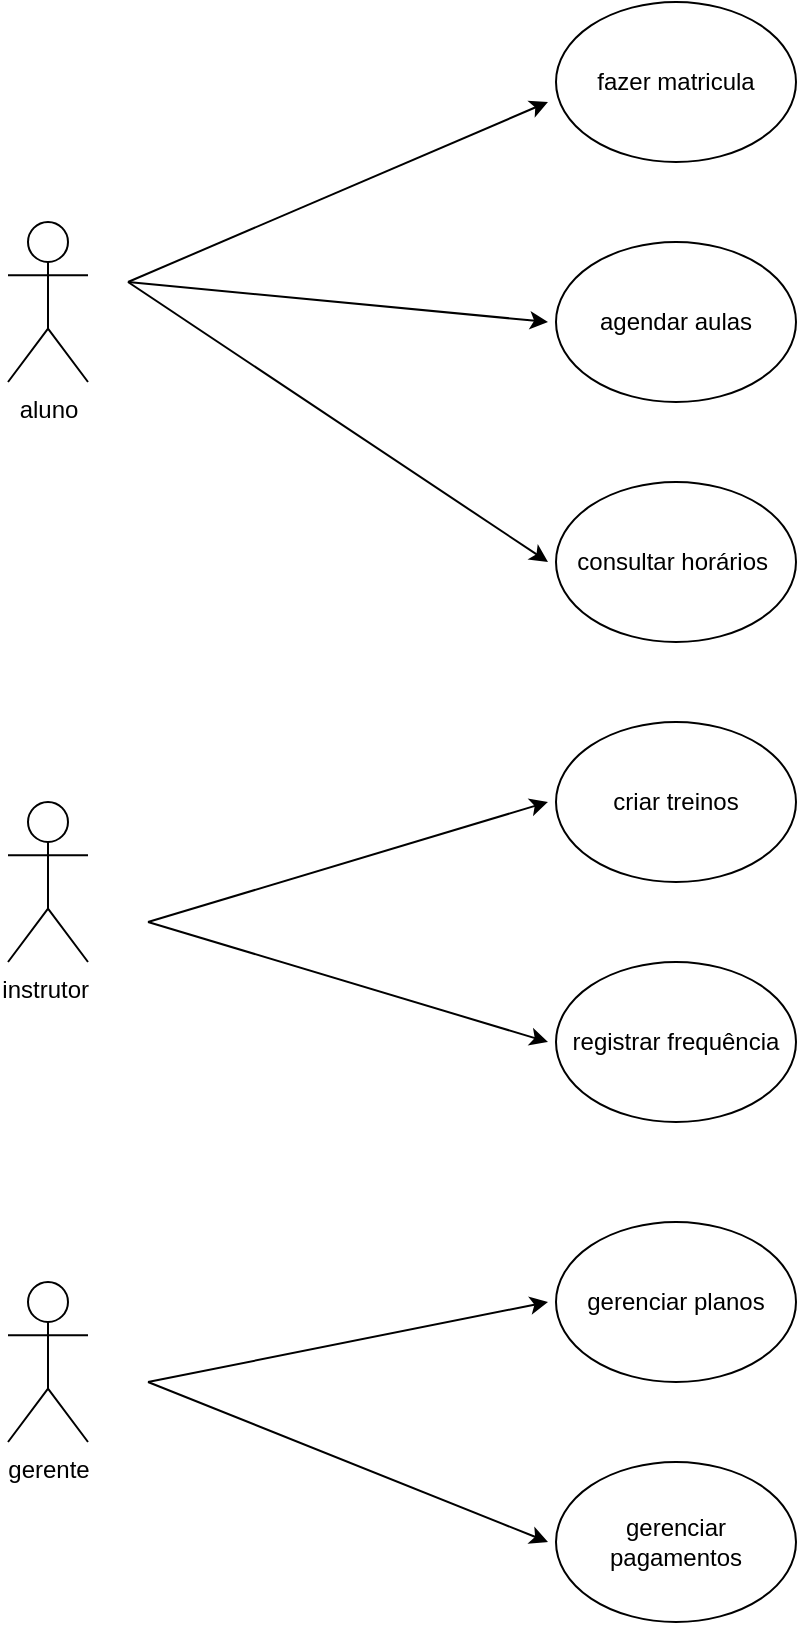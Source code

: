 <mxfile version="26.2.3" pages="8">
  <diagram name="Página-1" id="3N2ERcsMMszyJihR6PZG">
    <mxGraphModel dx="1428" dy="777" grid="1" gridSize="10" guides="1" tooltips="1" connect="1" arrows="1" fold="1" page="1" pageScale="1" pageWidth="827" pageHeight="1169" math="0" shadow="0">
      <root>
        <mxCell id="0" />
        <mxCell id="1" parent="0" />
        <mxCell id="by4ZHITVkVTr4Jbf1l98-1" value="aluno" style="shape=umlActor;verticalLabelPosition=bottom;verticalAlign=top;html=1;outlineConnect=0;" vertex="1" parent="1">
          <mxGeometry x="80" y="150" width="40" height="80" as="geometry" />
        </mxCell>
        <mxCell id="by4ZHITVkVTr4Jbf1l98-2" value="&lt;font style=&quot;vertical-align: inherit;&quot;&gt;&lt;font style=&quot;vertical-align: inherit;&quot;&gt;&amp;nbsp;fazer matricula&amp;nbsp;&lt;/font&gt;&lt;/font&gt;" style="ellipse;whiteSpace=wrap;html=1;" vertex="1" parent="1">
          <mxGeometry x="354" y="40" width="120" height="80" as="geometry" />
        </mxCell>
        <mxCell id="by4ZHITVkVTr4Jbf1l98-3" value="&lt;font style=&quot;vertical-align: inherit;&quot;&gt;&lt;font style=&quot;vertical-align: inherit;&quot;&gt;&lt;font style=&quot;vertical-align: inherit;&quot;&gt;&lt;font style=&quot;vertical-align: inherit;&quot;&gt;agendar aulas&lt;/font&gt;&lt;/font&gt;&lt;/font&gt;&lt;/font&gt;" style="ellipse;whiteSpace=wrap;html=1;" vertex="1" parent="1">
          <mxGeometry x="354" y="160" width="120" height="80" as="geometry" />
        </mxCell>
        <mxCell id="by4ZHITVkVTr4Jbf1l98-4" value="consultar horários&amp;nbsp;" style="ellipse;whiteSpace=wrap;html=1;" vertex="1" parent="1">
          <mxGeometry x="354" y="280" width="120" height="80" as="geometry" />
        </mxCell>
        <mxCell id="by4ZHITVkVTr4Jbf1l98-5" value="criar treinos" style="ellipse;whiteSpace=wrap;html=1;" vertex="1" parent="1">
          <mxGeometry x="354" y="400" width="120" height="80" as="geometry" />
        </mxCell>
        <mxCell id="by4ZHITVkVTr4Jbf1l98-6" value="instrutor&amp;nbsp;" style="shape=umlActor;verticalLabelPosition=bottom;verticalAlign=top;html=1;outlineConnect=0;" vertex="1" parent="1">
          <mxGeometry x="80" y="440" width="40" height="80" as="geometry" />
        </mxCell>
        <mxCell id="by4ZHITVkVTr4Jbf1l98-7" value="" style="endArrow=classic;html=1;rounded=0;" edge="1" parent="1">
          <mxGeometry width="50" height="50" relative="1" as="geometry">
            <mxPoint x="140" y="180" as="sourcePoint" />
            <mxPoint x="350" y="90" as="targetPoint" />
          </mxGeometry>
        </mxCell>
        <mxCell id="by4ZHITVkVTr4Jbf1l98-9" value="" style="endArrow=classic;html=1;rounded=0;" edge="1" parent="1">
          <mxGeometry width="50" height="50" relative="1" as="geometry">
            <mxPoint x="140" y="180" as="sourcePoint" />
            <mxPoint x="350" y="200" as="targetPoint" />
          </mxGeometry>
        </mxCell>
        <mxCell id="by4ZHITVkVTr4Jbf1l98-10" value="" style="endArrow=classic;html=1;rounded=0;" edge="1" parent="1">
          <mxGeometry width="50" height="50" relative="1" as="geometry">
            <mxPoint x="140" y="180" as="sourcePoint" />
            <mxPoint x="350" y="320" as="targetPoint" />
          </mxGeometry>
        </mxCell>
        <mxCell id="by4ZHITVkVTr4Jbf1l98-11" value="" style="endArrow=classic;html=1;rounded=0;" edge="1" parent="1">
          <mxGeometry width="50" height="50" relative="1" as="geometry">
            <mxPoint x="140" y="180" as="sourcePoint" />
            <mxPoint x="140" y="180" as="targetPoint" />
          </mxGeometry>
        </mxCell>
        <mxCell id="by4ZHITVkVTr4Jbf1l98-12" value="registrar frequência" style="ellipse;whiteSpace=wrap;html=1;" vertex="1" parent="1">
          <mxGeometry x="354" y="520" width="120" height="80" as="geometry" />
        </mxCell>
        <mxCell id="by4ZHITVkVTr4Jbf1l98-13" value="gerenciar planos" style="ellipse;whiteSpace=wrap;html=1;" vertex="1" parent="1">
          <mxGeometry x="354" y="650" width="120" height="80" as="geometry" />
        </mxCell>
        <mxCell id="by4ZHITVkVTr4Jbf1l98-14" value="" style="endArrow=classic;html=1;rounded=0;" edge="1" parent="1">
          <mxGeometry width="50" height="50" relative="1" as="geometry">
            <mxPoint x="150" y="500" as="sourcePoint" />
            <mxPoint x="350" y="440" as="targetPoint" />
          </mxGeometry>
        </mxCell>
        <mxCell id="by4ZHITVkVTr4Jbf1l98-15" value="" style="endArrow=classic;html=1;rounded=0;" edge="1" parent="1">
          <mxGeometry width="50" height="50" relative="1" as="geometry">
            <mxPoint x="150" y="500" as="sourcePoint" />
            <mxPoint x="350" y="560" as="targetPoint" />
          </mxGeometry>
        </mxCell>
        <mxCell id="by4ZHITVkVTr4Jbf1l98-16" value="gerente" style="shape=umlActor;verticalLabelPosition=bottom;verticalAlign=top;html=1;outlineConnect=0;" vertex="1" parent="1">
          <mxGeometry x="80" y="680" width="40" height="80" as="geometry" />
        </mxCell>
        <mxCell id="by4ZHITVkVTr4Jbf1l98-17" value="gerenciar pagamentos" style="ellipse;whiteSpace=wrap;html=1;" vertex="1" parent="1">
          <mxGeometry x="354" y="770" width="120" height="80" as="geometry" />
        </mxCell>
        <mxCell id="by4ZHITVkVTr4Jbf1l98-18" value="" style="endArrow=classic;html=1;rounded=0;" edge="1" parent="1">
          <mxGeometry width="50" height="50" relative="1" as="geometry">
            <mxPoint x="150" y="730" as="sourcePoint" />
            <mxPoint x="350" y="690" as="targetPoint" />
          </mxGeometry>
        </mxCell>
        <mxCell id="by4ZHITVkVTr4Jbf1l98-19" value="" style="endArrow=classic;html=1;rounded=0;" edge="1" parent="1">
          <mxGeometry width="50" height="50" relative="1" as="geometry">
            <mxPoint x="150" y="730" as="sourcePoint" />
            <mxPoint x="350" y="810" as="targetPoint" />
          </mxGeometry>
        </mxCell>
      </root>
    </mxGraphModel>
  </diagram>
  <diagram id="ZcJjkf0FX2C4byOQt4P8" name="Página-2">
    <mxGraphModel dx="2197" dy="1248" grid="1" gridSize="10" guides="1" tooltips="1" connect="1" arrows="1" fold="1" page="1" pageScale="1" pageWidth="827" pageHeight="1169" math="0" shadow="0">
      <root>
        <mxCell id="0" />
        <mxCell id="1" parent="0" />
        <mxCell id="ynYZpSLdnMqddrD8KBpd-1" value="aluno" style="swimlane;fontStyle=0;childLayout=stackLayout;horizontal=1;startSize=30;horizontalStack=0;resizeParent=1;resizeParentMax=0;resizeLast=0;collapsible=1;marginBottom=0;whiteSpace=wrap;html=1;" vertex="1" parent="1">
          <mxGeometry x="30" y="80" width="140" height="90" as="geometry" />
        </mxCell>
        <mxCell id="ynYZpSLdnMqddrD8KBpd-2" value="matricula" style="text;strokeColor=none;fillColor=none;align=left;verticalAlign=middle;spacingLeft=4;spacingRight=4;overflow=hidden;points=[[0,0.5],[1,0.5]];portConstraint=eastwest;rotatable=0;whiteSpace=wrap;html=1;" vertex="1" parent="ynYZpSLdnMqddrD8KBpd-1">
          <mxGeometry y="30" width="140" height="30" as="geometry" />
        </mxCell>
        <mxCell id="ynYZpSLdnMqddrD8KBpd-3" value="nome" style="text;strokeColor=none;fillColor=none;align=left;verticalAlign=middle;spacingLeft=4;spacingRight=4;overflow=hidden;points=[[0,0.5],[1,0.5]];portConstraint=eastwest;rotatable=0;whiteSpace=wrap;html=1;" vertex="1" parent="ynYZpSLdnMqddrD8KBpd-1">
          <mxGeometry y="60" width="140" height="30" as="geometry" />
        </mxCell>
        <mxCell id="ynYZpSLdnMqddrD8KBpd-5" value="treino" style="swimlane;fontStyle=0;childLayout=stackLayout;horizontal=1;startSize=30;horizontalStack=0;resizeParent=1;resizeParentMax=0;resizeLast=0;collapsible=1;marginBottom=0;whiteSpace=wrap;html=1;" vertex="1" parent="1">
          <mxGeometry x="510" y="70" width="140" height="90" as="geometry" />
        </mxCell>
        <mxCell id="ynYZpSLdnMqddrD8KBpd-6" value="id" style="text;strokeColor=none;fillColor=none;align=left;verticalAlign=middle;spacingLeft=4;spacingRight=4;overflow=hidden;points=[[0,0.5],[1,0.5]];portConstraint=eastwest;rotatable=0;whiteSpace=wrap;html=1;" vertex="1" parent="ynYZpSLdnMqddrD8KBpd-5">
          <mxGeometry y="30" width="140" height="30" as="geometry" />
        </mxCell>
        <mxCell id="ynYZpSLdnMqddrD8KBpd-7" value="tipo" style="text;strokeColor=none;fillColor=none;align=left;verticalAlign=middle;spacingLeft=4;spacingRight=4;overflow=hidden;points=[[0,0.5],[1,0.5]];portConstraint=eastwest;rotatable=0;whiteSpace=wrap;html=1;" vertex="1" parent="ynYZpSLdnMqddrD8KBpd-5">
          <mxGeometry y="60" width="140" height="30" as="geometry" />
        </mxCell>
        <mxCell id="ynYZpSLdnMqddrD8KBpd-9" value="matrícula&amp;nbsp;" style="swimlane;fontStyle=0;childLayout=stackLayout;horizontal=1;startSize=30;horizontalStack=0;resizeParent=1;resizeParentMax=0;resizeLast=0;collapsible=1;marginBottom=0;whiteSpace=wrap;html=1;" vertex="1" parent="1">
          <mxGeometry x="270" y="70" width="140" height="90" as="geometry" />
        </mxCell>
        <mxCell id="ynYZpSLdnMqddrD8KBpd-10" value="datalnício" style="text;strokeColor=none;fillColor=none;align=left;verticalAlign=middle;spacingLeft=4;spacingRight=4;overflow=hidden;points=[[0,0.5],[1,0.5]];portConstraint=eastwest;rotatable=0;whiteSpace=wrap;html=1;" vertex="1" parent="ynYZpSLdnMqddrD8KBpd-9">
          <mxGeometry y="30" width="140" height="30" as="geometry" />
        </mxCell>
        <mxCell id="ynYZpSLdnMqddrD8KBpd-11" value="plano" style="text;strokeColor=none;fillColor=none;align=left;verticalAlign=middle;spacingLeft=4;spacingRight=4;overflow=hidden;points=[[0,0.5],[1,0.5]];portConstraint=eastwest;rotatable=0;whiteSpace=wrap;html=1;" vertex="1" parent="ynYZpSLdnMqddrD8KBpd-9">
          <mxGeometry y="60" width="140" height="30" as="geometry" />
        </mxCell>
        <mxCell id="ynYZpSLdnMqddrD8KBpd-13" value="" style="endArrow=classic;html=1;rounded=0;exitX=1;exitY=0.3;exitDx=0;exitDy=0;exitPerimeter=0;" edge="1" parent="1" source="ynYZpSLdnMqddrD8KBpd-2">
          <mxGeometry width="50" height="50" relative="1" as="geometry">
            <mxPoint x="180" y="120" as="sourcePoint" />
            <mxPoint x="260" y="120" as="targetPoint" />
          </mxGeometry>
        </mxCell>
        <mxCell id="ynYZpSLdnMqddrD8KBpd-14" value="" style="endArrow=classic;html=1;rounded=0;" edge="1" parent="1">
          <mxGeometry width="50" height="50" relative="1" as="geometry">
            <mxPoint x="410" y="120" as="sourcePoint" />
            <mxPoint x="500" y="120" as="targetPoint" />
          </mxGeometry>
        </mxCell>
      </root>
    </mxGraphModel>
  </diagram>
  <diagram id="RoXAp1PZTJI1NT1IMOaH" name="Página-3">
    <mxGraphModel dx="1428" dy="811" grid="1" gridSize="10" guides="1" tooltips="1" connect="1" arrows="1" fold="1" page="1" pageScale="1" pageWidth="827" pageHeight="1169" math="0" shadow="0">
      <root>
        <mxCell id="0" />
        <mxCell id="1" parent="0" />
        <mxCell id="rNF_uIbqARPYWNtvYmpA-1" value="abrir chamados" style="ellipse;whiteSpace=wrap;html=1;" vertex="1" parent="1">
          <mxGeometry x="340" y="40" width="120" height="80" as="geometry" />
        </mxCell>
        <mxCell id="rNF_uIbqARPYWNtvYmpA-2" value="acompanhar chamados" style="ellipse;whiteSpace=wrap;html=1;" vertex="1" parent="1">
          <mxGeometry x="340" y="160" width="120" height="80" as="geometry" />
        </mxCell>
        <mxCell id="rNF_uIbqARPYWNtvYmpA-3" value="resolver chamadas" style="ellipse;whiteSpace=wrap;html=1;" vertex="1" parent="1">
          <mxGeometry x="340" y="290" width="120" height="80" as="geometry" />
        </mxCell>
        <mxCell id="rNF_uIbqARPYWNtvYmpA-4" value="atualizar chamadas&amp;nbsp;" style="ellipse;whiteSpace=wrap;html=1;" vertex="1" parent="1">
          <mxGeometry x="340" y="400" width="120" height="80" as="geometry" />
        </mxCell>
        <mxCell id="rNF_uIbqARPYWNtvYmpA-5" value="atribuir tarefas" style="ellipse;whiteSpace=wrap;html=1;" vertex="1" parent="1">
          <mxGeometry x="340" y="530" width="120" height="80" as="geometry" />
        </mxCell>
        <mxCell id="rNF_uIbqARPYWNtvYmpA-6" value="gerar relatórios" style="ellipse;whiteSpace=wrap;html=1;" vertex="1" parent="1">
          <mxGeometry x="340" y="640" width="120" height="80" as="geometry" />
        </mxCell>
        <mxCell id="rNF_uIbqARPYWNtvYmpA-8" value="cliente" style="shape=umlActor;verticalLabelPosition=bottom;verticalAlign=top;html=1;outlineConnect=0;" vertex="1" parent="1">
          <mxGeometry x="80" y="120" width="40" height="80" as="geometry" />
        </mxCell>
        <mxCell id="rNF_uIbqARPYWNtvYmpA-10" value="técnico&amp;nbsp;" style="shape=umlActor;verticalLabelPosition=bottom;verticalAlign=top;html=1;outlineConnect=0;" vertex="1" parent="1">
          <mxGeometry x="80" y="320" width="40" height="80" as="geometry" />
        </mxCell>
        <mxCell id="rNF_uIbqARPYWNtvYmpA-12" value="gestor" style="shape=umlActor;verticalLabelPosition=bottom;verticalAlign=top;html=1;outlineConnect=0;" vertex="1" parent="1">
          <mxGeometry x="80" y="560" width="40" height="80" as="geometry" />
        </mxCell>
        <mxCell id="rNF_uIbqARPYWNtvYmpA-13" value="" style="endArrow=classic;html=1;rounded=0;" edge="1" parent="1">
          <mxGeometry width="50" height="50" relative="1" as="geometry">
            <mxPoint x="130" y="160" as="sourcePoint" />
            <mxPoint x="340" y="90" as="targetPoint" />
          </mxGeometry>
        </mxCell>
        <mxCell id="rNF_uIbqARPYWNtvYmpA-14" value="" style="endArrow=classic;html=1;rounded=0;" edge="1" parent="1">
          <mxGeometry width="50" height="50" relative="1" as="geometry">
            <mxPoint x="130" y="160" as="sourcePoint" />
            <mxPoint x="340" y="200" as="targetPoint" />
          </mxGeometry>
        </mxCell>
        <mxCell id="rNF_uIbqARPYWNtvYmpA-19" value="" style="endArrow=classic;html=1;rounded=0;" edge="1" parent="1">
          <mxGeometry width="50" height="50" relative="1" as="geometry">
            <mxPoint x="130" y="360" as="sourcePoint" />
            <mxPoint x="340" y="330" as="targetPoint" />
          </mxGeometry>
        </mxCell>
        <mxCell id="rNF_uIbqARPYWNtvYmpA-20" value="" style="endArrow=classic;html=1;rounded=0;" edge="1" parent="1">
          <mxGeometry width="50" height="50" relative="1" as="geometry">
            <mxPoint x="130" y="360" as="sourcePoint" />
            <mxPoint x="340" y="440" as="targetPoint" />
          </mxGeometry>
        </mxCell>
        <mxCell id="rNF_uIbqARPYWNtvYmpA-21" value="" style="endArrow=classic;html=1;rounded=0;entryX=0;entryY=0.5;entryDx=0;entryDy=0;" edge="1" parent="1" target="rNF_uIbqARPYWNtvYmpA-5">
          <mxGeometry width="50" height="50" relative="1" as="geometry">
            <mxPoint x="130" y="600" as="sourcePoint" />
            <mxPoint x="330" y="570" as="targetPoint" />
          </mxGeometry>
        </mxCell>
        <mxCell id="rNF_uIbqARPYWNtvYmpA-22" value="" style="endArrow=classic;html=1;rounded=0;" edge="1" parent="1">
          <mxGeometry width="50" height="50" relative="1" as="geometry">
            <mxPoint x="130" y="600" as="sourcePoint" />
            <mxPoint x="340" y="674" as="targetPoint" />
          </mxGeometry>
        </mxCell>
      </root>
    </mxGraphModel>
  </diagram>
  <diagram id="vopoawG9t_dRbDCOpd2h" name="Página-4">
    <mxGraphModel dx="1190" dy="676" grid="1" gridSize="10" guides="1" tooltips="1" connect="1" arrows="1" fold="1" page="1" pageScale="1" pageWidth="827" pageHeight="1169" math="0" shadow="0">
      <root>
        <mxCell id="0" />
        <mxCell id="1" parent="0" />
        <mxCell id="cflkNdUwFZPjE464WUwN-1" value="chamado" style="swimlane;fontStyle=0;childLayout=stackLayout;horizontal=1;startSize=30;horizontalStack=0;resizeParent=1;resizeParentMax=0;resizeLast=0;collapsible=1;marginBottom=0;whiteSpace=wrap;html=1;" vertex="1" parent="1">
          <mxGeometry x="100" y="80" width="140" height="120" as="geometry" />
        </mxCell>
        <mxCell id="cflkNdUwFZPjE464WUwN-2" value="id" style="text;strokeColor=none;fillColor=none;align=left;verticalAlign=middle;spacingLeft=4;spacingRight=4;overflow=hidden;points=[[0,0.5],[1,0.5]];portConstraint=eastwest;rotatable=0;whiteSpace=wrap;html=1;" vertex="1" parent="cflkNdUwFZPjE464WUwN-1">
          <mxGeometry y="30" width="140" height="30" as="geometry" />
        </mxCell>
        <mxCell id="cflkNdUwFZPjE464WUwN-3" value="descrição&amp;nbsp;" style="text;strokeColor=none;fillColor=none;align=left;verticalAlign=middle;spacingLeft=4;spacingRight=4;overflow=hidden;points=[[0,0.5],[1,0.5]];portConstraint=eastwest;rotatable=0;whiteSpace=wrap;html=1;" vertex="1" parent="cflkNdUwFZPjE464WUwN-1">
          <mxGeometry y="60" width="140" height="30" as="geometry" />
        </mxCell>
        <mxCell id="cflkNdUwFZPjE464WUwN-4" value="status&amp;nbsp;" style="text;strokeColor=none;fillColor=none;align=left;verticalAlign=middle;spacingLeft=4;spacingRight=4;overflow=hidden;points=[[0,0.5],[1,0.5]];portConstraint=eastwest;rotatable=0;whiteSpace=wrap;html=1;" vertex="1" parent="cflkNdUwFZPjE464WUwN-1">
          <mxGeometry y="90" width="140" height="30" as="geometry" />
        </mxCell>
        <mxCell id="cflkNdUwFZPjE464WUwN-5" value="cliente" style="swimlane;fontStyle=0;childLayout=stackLayout;horizontal=1;startSize=30;horizontalStack=0;resizeParent=1;resizeParentMax=0;resizeLast=0;collapsible=1;marginBottom=0;whiteSpace=wrap;html=1;" vertex="1" parent="1">
          <mxGeometry x="343.5" y="90" width="140" height="90" as="geometry" />
        </mxCell>
        <mxCell id="cflkNdUwFZPjE464WUwN-6" value="id" style="text;strokeColor=none;fillColor=none;align=left;verticalAlign=middle;spacingLeft=4;spacingRight=4;overflow=hidden;points=[[0,0.5],[1,0.5]];portConstraint=eastwest;rotatable=0;whiteSpace=wrap;html=1;" vertex="1" parent="cflkNdUwFZPjE464WUwN-5">
          <mxGeometry y="30" width="140" height="30" as="geometry" />
        </mxCell>
        <mxCell id="cflkNdUwFZPjE464WUwN-7" value="nome" style="text;strokeColor=none;fillColor=none;align=left;verticalAlign=middle;spacingLeft=4;spacingRight=4;overflow=hidden;points=[[0,0.5],[1,0.5]];portConstraint=eastwest;rotatable=0;whiteSpace=wrap;html=1;" vertex="1" parent="cflkNdUwFZPjE464WUwN-5">
          <mxGeometry y="60" width="140" height="30" as="geometry" />
        </mxCell>
        <mxCell id="cflkNdUwFZPjE464WUwN-9" value="técnico" style="swimlane;fontStyle=0;childLayout=stackLayout;horizontal=1;startSize=30;horizontalStack=0;resizeParent=1;resizeParentMax=0;resizeLast=0;collapsible=1;marginBottom=0;whiteSpace=wrap;html=1;" vertex="1" parent="1">
          <mxGeometry x="580" y="90" width="140" height="90" as="geometry" />
        </mxCell>
        <mxCell id="cflkNdUwFZPjE464WUwN-10" value="id" style="text;strokeColor=none;fillColor=none;align=left;verticalAlign=middle;spacingLeft=4;spacingRight=4;overflow=hidden;points=[[0,0.5],[1,0.5]];portConstraint=eastwest;rotatable=0;whiteSpace=wrap;html=1;" vertex="1" parent="cflkNdUwFZPjE464WUwN-9">
          <mxGeometry y="30" width="140" height="30" as="geometry" />
        </mxCell>
        <mxCell id="cflkNdUwFZPjE464WUwN-11" value="especialidade&amp;nbsp;" style="text;strokeColor=none;fillColor=none;align=left;verticalAlign=middle;spacingLeft=4;spacingRight=4;overflow=hidden;points=[[0,0.5],[1,0.5]];portConstraint=eastwest;rotatable=0;whiteSpace=wrap;html=1;" vertex="1" parent="cflkNdUwFZPjE464WUwN-9">
          <mxGeometry y="60" width="140" height="30" as="geometry" />
        </mxCell>
        <mxCell id="cflkNdUwFZPjE464WUwN-13" value="" style="endArrow=classic;html=1;rounded=0;" edge="1" parent="1">
          <mxGeometry width="50" height="50" relative="1" as="geometry">
            <mxPoint x="240" y="140" as="sourcePoint" />
            <mxPoint x="330" y="140" as="targetPoint" />
          </mxGeometry>
        </mxCell>
        <mxCell id="cflkNdUwFZPjE464WUwN-14" value="" style="endArrow=classic;html=1;rounded=0;" edge="1" parent="1">
          <mxGeometry width="50" height="50" relative="1" as="geometry">
            <mxPoint x="483.5" y="139.5" as="sourcePoint" />
            <mxPoint x="563.5" y="139.5" as="targetPoint" />
          </mxGeometry>
        </mxCell>
      </root>
    </mxGraphModel>
  </diagram>
  <diagram id="81_v6LcRjeO5CwaeoJva" name="Página-5">
    <mxGraphModel dx="1428" dy="811" grid="1" gridSize="10" guides="1" tooltips="1" connect="1" arrows="1" fold="1" page="1" pageScale="1" pageWidth="827" pageHeight="1169" math="0" shadow="0">
      <root>
        <mxCell id="0" />
        <mxCell id="1" parent="0" />
        <mxCell id="ampGoAllyLGXelAtbiWy-1" value="buscar produtos" style="ellipse;whiteSpace=wrap;html=1;" vertex="1" parent="1">
          <mxGeometry x="354" y="40" width="120" height="80" as="geometry" />
        </mxCell>
        <mxCell id="ampGoAllyLGXelAtbiWy-2" value="adicionar itens ao carrinho&amp;nbsp;" style="ellipse;whiteSpace=wrap;html=1;" vertex="1" parent="1">
          <mxGeometry x="354" y="160" width="120" height="80" as="geometry" />
        </mxCell>
        <mxCell id="ampGoAllyLGXelAtbiWy-3" value="finalizar compras&amp;nbsp;" style="ellipse;whiteSpace=wrap;html=1;" vertex="1" parent="1">
          <mxGeometry x="354" y="280" width="120" height="80" as="geometry" />
        </mxCell>
        <mxCell id="ampGoAllyLGXelAtbiWy-4" value="cadastrar produtos&amp;nbsp;" style="ellipse;whiteSpace=wrap;html=1;" vertex="1" parent="1">
          <mxGeometry x="354" y="400" width="120" height="80" as="geometry" />
        </mxCell>
        <mxCell id="ampGoAllyLGXelAtbiWy-5" value="atualizar o estoque" style="ellipse;whiteSpace=wrap;html=1;" vertex="1" parent="1">
          <mxGeometry x="354" y="520" width="120" height="80" as="geometry" />
        </mxCell>
        <mxCell id="ampGoAllyLGXelAtbiWy-6" value="cliente" style="shape=umlActor;verticalLabelPosition=bottom;verticalAlign=top;html=1;outlineConnect=0;" vertex="1" parent="1">
          <mxGeometry x="80" y="150" width="40" height="80" as="geometry" />
        </mxCell>
        <mxCell id="ampGoAllyLGXelAtbiWy-7" value="" style="endArrow=classic;html=1;rounded=0;" edge="1" parent="1">
          <mxGeometry width="50" height="50" relative="1" as="geometry">
            <mxPoint x="130" y="190" as="sourcePoint" />
            <mxPoint x="350" y="90" as="targetPoint" />
          </mxGeometry>
        </mxCell>
        <mxCell id="ampGoAllyLGXelAtbiWy-8" value="" style="endArrow=classic;html=1;rounded=0;" edge="1" parent="1">
          <mxGeometry width="50" height="50" relative="1" as="geometry">
            <mxPoint x="130" y="190" as="sourcePoint" />
            <mxPoint x="350" y="190" as="targetPoint" />
          </mxGeometry>
        </mxCell>
        <mxCell id="ampGoAllyLGXelAtbiWy-9" value="" style="endArrow=classic;html=1;rounded=0;" edge="1" parent="1">
          <mxGeometry width="50" height="50" relative="1" as="geometry">
            <mxPoint x="130" y="190" as="sourcePoint" />
            <mxPoint x="350" y="320" as="targetPoint" />
          </mxGeometry>
        </mxCell>
        <mxCell id="ampGoAllyLGXelAtbiWy-10" value="gerir promoções&amp;nbsp;" style="ellipse;whiteSpace=wrap;html=1;" vertex="1" parent="1">
          <mxGeometry x="350" y="680" width="120" height="80" as="geometry" />
        </mxCell>
        <mxCell id="ampGoAllyLGXelAtbiWy-11" value="vendedor" style="shape=umlActor;verticalLabelPosition=bottom;verticalAlign=top;html=1;outlineConnect=0;" vertex="1" parent="1">
          <mxGeometry x="90" y="470" width="40" height="80" as="geometry" />
        </mxCell>
        <mxCell id="ampGoAllyLGXelAtbiWy-12" value="" style="endArrow=classic;html=1;rounded=0;" edge="1" parent="1">
          <mxGeometry width="50" height="50" relative="1" as="geometry">
            <mxPoint x="130" y="510" as="sourcePoint" />
            <mxPoint x="350" y="450" as="targetPoint" />
          </mxGeometry>
        </mxCell>
        <mxCell id="ampGoAllyLGXelAtbiWy-13" value="" style="endArrow=classic;html=1;rounded=0;" edge="1" parent="1">
          <mxGeometry width="50" height="50" relative="1" as="geometry">
            <mxPoint x="130" y="510" as="sourcePoint" />
            <mxPoint x="350" y="570" as="targetPoint" />
          </mxGeometry>
        </mxCell>
        <mxCell id="ampGoAllyLGXelAtbiWy-14" value="gerir relatórios de venda" style="ellipse;whiteSpace=wrap;html=1;" vertex="1" parent="1">
          <mxGeometry x="350" y="800" width="120" height="80" as="geometry" />
        </mxCell>
        <mxCell id="ampGoAllyLGXelAtbiWy-15" value="administrador&amp;nbsp;" style="shape=umlActor;verticalLabelPosition=bottom;verticalAlign=top;html=1;outlineConnect=0;" vertex="1" parent="1">
          <mxGeometry x="80" y="740" width="40" height="80" as="geometry" />
        </mxCell>
        <mxCell id="ampGoAllyLGXelAtbiWy-16" value="" style="endArrow=classic;html=1;rounded=0;" edge="1" parent="1">
          <mxGeometry width="50" height="50" relative="1" as="geometry">
            <mxPoint x="120" y="780" as="sourcePoint" />
            <mxPoint x="340" y="720" as="targetPoint" />
          </mxGeometry>
        </mxCell>
        <mxCell id="ampGoAllyLGXelAtbiWy-17" value="" style="endArrow=classic;html=1;rounded=0;" edge="1" parent="1">
          <mxGeometry width="50" height="50" relative="1" as="geometry">
            <mxPoint x="120" y="780" as="sourcePoint" />
            <mxPoint x="340" y="850" as="targetPoint" />
          </mxGeometry>
        </mxCell>
      </root>
    </mxGraphModel>
  </diagram>
  <diagram id="f9Q_89DVS5PS_cHbt2lm" name="Página-6">
    <mxGraphModel dx="1190" dy="676" grid="1" gridSize="10" guides="1" tooltips="1" connect="1" arrows="1" fold="1" page="1" pageScale="1" pageWidth="827" pageHeight="1169" math="0" shadow="0">
      <root>
        <mxCell id="0" />
        <mxCell id="1" parent="0" />
        <mxCell id="gS_bA6d6v7TQQ7_Di9Jf-1" value="produto" style="swimlane;fontStyle=0;childLayout=stackLayout;horizontal=1;startSize=30;horizontalStack=0;resizeParent=1;resizeParentMax=0;resizeLast=0;collapsible=1;marginBottom=0;whiteSpace=wrap;html=1;" vertex="1" parent="1">
          <mxGeometry x="100" y="80" width="140" height="120" as="geometry" />
        </mxCell>
        <mxCell id="gS_bA6d6v7TQQ7_Di9Jf-2" value="id" style="text;strokeColor=none;fillColor=none;align=left;verticalAlign=middle;spacingLeft=4;spacingRight=4;overflow=hidden;points=[[0,0.5],[1,0.5]];portConstraint=eastwest;rotatable=0;whiteSpace=wrap;html=1;" vertex="1" parent="gS_bA6d6v7TQQ7_Di9Jf-1">
          <mxGeometry y="30" width="140" height="30" as="geometry" />
        </mxCell>
        <mxCell id="gS_bA6d6v7TQQ7_Di9Jf-3" value="nome" style="text;strokeColor=none;fillColor=none;align=left;verticalAlign=middle;spacingLeft=4;spacingRight=4;overflow=hidden;points=[[0,0.5],[1,0.5]];portConstraint=eastwest;rotatable=0;whiteSpace=wrap;html=1;" vertex="1" parent="gS_bA6d6v7TQQ7_Di9Jf-1">
          <mxGeometry y="60" width="140" height="30" as="geometry" />
        </mxCell>
        <mxCell id="gS_bA6d6v7TQQ7_Di9Jf-4" value="preço&amp;nbsp;" style="text;strokeColor=none;fillColor=none;align=left;verticalAlign=middle;spacingLeft=4;spacingRight=4;overflow=hidden;points=[[0,0.5],[1,0.5]];portConstraint=eastwest;rotatable=0;whiteSpace=wrap;html=1;" vertex="1" parent="gS_bA6d6v7TQQ7_Di9Jf-1">
          <mxGeometry y="90" width="140" height="30" as="geometry" />
        </mxCell>
        <mxCell id="gS_bA6d6v7TQQ7_Di9Jf-5" value="cliente" style="swimlane;fontStyle=0;childLayout=stackLayout;horizontal=1;startSize=30;horizontalStack=0;resizeParent=1;resizeParentMax=0;resizeLast=0;collapsible=1;marginBottom=0;whiteSpace=wrap;html=1;" vertex="1" parent="1">
          <mxGeometry x="340" y="95" width="140" height="90" as="geometry" />
        </mxCell>
        <mxCell id="gS_bA6d6v7TQQ7_Di9Jf-6" value="cpf" style="text;strokeColor=none;fillColor=none;align=left;verticalAlign=middle;spacingLeft=4;spacingRight=4;overflow=hidden;points=[[0,0.5],[1,0.5]];portConstraint=eastwest;rotatable=0;whiteSpace=wrap;html=1;" vertex="1" parent="gS_bA6d6v7TQQ7_Di9Jf-5">
          <mxGeometry y="30" width="140" height="30" as="geometry" />
        </mxCell>
        <mxCell id="gS_bA6d6v7TQQ7_Di9Jf-7" value="endereço&amp;nbsp;" style="text;strokeColor=none;fillColor=none;align=left;verticalAlign=middle;spacingLeft=4;spacingRight=4;overflow=hidden;points=[[0,0.5],[1,0.5]];portConstraint=eastwest;rotatable=0;whiteSpace=wrap;html=1;" vertex="1" parent="gS_bA6d6v7TQQ7_Di9Jf-5">
          <mxGeometry y="60" width="140" height="30" as="geometry" />
        </mxCell>
        <mxCell id="gS_bA6d6v7TQQ7_Di9Jf-9" value="pedido" style="swimlane;fontStyle=0;childLayout=stackLayout;horizontal=1;startSize=30;horizontalStack=0;resizeParent=1;resizeParentMax=0;resizeLast=0;collapsible=1;marginBottom=0;whiteSpace=wrap;html=1;" vertex="1" parent="1">
          <mxGeometry x="580" y="80" width="140" height="120" as="geometry" />
        </mxCell>
        <mxCell id="gS_bA6d6v7TQQ7_Di9Jf-10" value="id" style="text;strokeColor=none;fillColor=none;align=left;verticalAlign=middle;spacingLeft=4;spacingRight=4;overflow=hidden;points=[[0,0.5],[1,0.5]];portConstraint=eastwest;rotatable=0;whiteSpace=wrap;html=1;" vertex="1" parent="gS_bA6d6v7TQQ7_Di9Jf-9">
          <mxGeometry y="30" width="140" height="30" as="geometry" />
        </mxCell>
        <mxCell id="gS_bA6d6v7TQQ7_Di9Jf-11" value="data" style="text;strokeColor=none;fillColor=none;align=left;verticalAlign=middle;spacingLeft=4;spacingRight=4;overflow=hidden;points=[[0,0.5],[1,0.5]];portConstraint=eastwest;rotatable=0;whiteSpace=wrap;html=1;" vertex="1" parent="gS_bA6d6v7TQQ7_Di9Jf-9">
          <mxGeometry y="60" width="140" height="30" as="geometry" />
        </mxCell>
        <mxCell id="gS_bA6d6v7TQQ7_Di9Jf-12" value="status" style="text;strokeColor=none;fillColor=none;align=left;verticalAlign=middle;spacingLeft=4;spacingRight=4;overflow=hidden;points=[[0,0.5],[1,0.5]];portConstraint=eastwest;rotatable=0;whiteSpace=wrap;html=1;" vertex="1" parent="gS_bA6d6v7TQQ7_Di9Jf-9">
          <mxGeometry y="90" width="140" height="30" as="geometry" />
        </mxCell>
        <mxCell id="gS_bA6d6v7TQQ7_Di9Jf-13" value="" style="endArrow=classic;html=1;rounded=0;" edge="1" parent="1">
          <mxGeometry width="50" height="50" relative="1" as="geometry">
            <mxPoint x="240" y="139.58" as="sourcePoint" />
            <mxPoint x="330" y="139.58" as="targetPoint" />
          </mxGeometry>
        </mxCell>
        <mxCell id="gS_bA6d6v7TQQ7_Di9Jf-14" value="" style="endArrow=classic;html=1;rounded=0;" edge="1" parent="1">
          <mxGeometry width="50" height="50" relative="1" as="geometry">
            <mxPoint x="480" y="140" as="sourcePoint" />
            <mxPoint x="570" y="140" as="targetPoint" />
          </mxGeometry>
        </mxCell>
      </root>
    </mxGraphModel>
  </diagram>
  <diagram id="2BjXBWypZupaSnCVTRNO" name="Página-7">
    <mxGraphModel dx="1428" dy="777" grid="1" gridSize="10" guides="1" tooltips="1" connect="1" arrows="1" fold="1" page="1" pageScale="1" pageWidth="827" pageHeight="1169" math="0" shadow="0">
      <root>
        <mxCell id="0" />
        <mxCell id="1" parent="0" />
        <mxCell id="4YH-eI7JRvzhca44KdJk-1" value="buscar medicamento" style="ellipse;whiteSpace=wrap;html=1;" vertex="1" parent="1">
          <mxGeometry x="340" y="40" width="120" height="80" as="geometry" />
        </mxCell>
        <mxCell id="4YH-eI7JRvzhca44KdJk-2" value="comprar medicamento&amp;nbsp;" style="ellipse;whiteSpace=wrap;html=1;" vertex="1" parent="1">
          <mxGeometry x="340" y="160" width="120" height="80" as="geometry" />
        </mxCell>
        <mxCell id="4YH-eI7JRvzhca44KdJk-3" value="validar receitas" style="ellipse;whiteSpace=wrap;html=1;" vertex="1" parent="1">
          <mxGeometry x="340" y="280" width="120" height="80" as="geometry" />
        </mxCell>
        <mxCell id="4YH-eI7JRvzhca44KdJk-4" value="atualizam estoques" style="ellipse;whiteSpace=wrap;html=1;" vertex="1" parent="1">
          <mxGeometry x="340" y="400" width="120" height="80" as="geometry" />
        </mxCell>
        <mxCell id="4YH-eI7JRvzhca44KdJk-5" value="cadastrar medicamentos&amp;nbsp;" style="ellipse;whiteSpace=wrap;html=1;" vertex="1" parent="1">
          <mxGeometry x="340" y="520" width="120" height="80" as="geometry" />
        </mxCell>
        <mxCell id="4YH-eI7JRvzhca44KdJk-6" value="ajustar preços" style="ellipse;whiteSpace=wrap;html=1;" vertex="1" parent="1">
          <mxGeometry x="340" y="640" width="120" height="80" as="geometry" />
        </mxCell>
        <mxCell id="4YH-eI7JRvzhca44KdJk-7" value="gerar relatórios de vendas&amp;nbsp;" style="ellipse;whiteSpace=wrap;html=1;" vertex="1" parent="1">
          <mxGeometry x="340" y="760" width="120" height="80" as="geometry" />
        </mxCell>
        <mxCell id="4YH-eI7JRvzhca44KdJk-10" value="cliente" style="shape=umlActor;verticalLabelPosition=bottom;verticalAlign=top;html=1;outlineConnect=0;" vertex="1" parent="1">
          <mxGeometry x="80" y="120" width="40" height="80" as="geometry" />
        </mxCell>
        <mxCell id="4YH-eI7JRvzhca44KdJk-12" value="" style="endArrow=classic;html=1;rounded=0;" edge="1" parent="1">
          <mxGeometry width="50" height="50" relative="1" as="geometry">
            <mxPoint x="130" y="160" as="sourcePoint" />
            <mxPoint x="330" y="90" as="targetPoint" />
          </mxGeometry>
        </mxCell>
        <mxCell id="4YH-eI7JRvzhca44KdJk-13" value="" style="endArrow=classic;html=1;rounded=0;" edge="1" parent="1">
          <mxGeometry width="50" height="50" relative="1" as="geometry">
            <mxPoint x="130" y="160" as="sourcePoint" />
            <mxPoint x="330" y="200" as="targetPoint" />
          </mxGeometry>
        </mxCell>
        <mxCell id="4YH-eI7JRvzhca44KdJk-14" value="farmacêutico&amp;nbsp;" style="shape=umlActor;verticalLabelPosition=bottom;verticalAlign=top;html=1;outlineConnect=0;" vertex="1" parent="1">
          <mxGeometry x="80" y="320" width="40" height="80" as="geometry" />
        </mxCell>
        <mxCell id="4YH-eI7JRvzhca44KdJk-15" value="" style="endArrow=classic;html=1;rounded=0;" edge="1" parent="1">
          <mxGeometry width="50" height="50" relative="1" as="geometry">
            <mxPoint x="130" y="370" as="sourcePoint" />
            <mxPoint x="330" y="320" as="targetPoint" />
          </mxGeometry>
        </mxCell>
        <mxCell id="4YH-eI7JRvzhca44KdJk-16" value="" style="endArrow=classic;html=1;rounded=0;" edge="1" parent="1">
          <mxGeometry width="50" height="50" relative="1" as="geometry">
            <mxPoint x="130" y="370" as="sourcePoint" />
            <mxPoint x="330" y="440" as="targetPoint" />
          </mxGeometry>
        </mxCell>
        <mxCell id="4YH-eI7JRvzhca44KdJk-17" value="administrador" style="shape=umlActor;verticalLabelPosition=bottom;verticalAlign=top;html=1;outlineConnect=0;" vertex="1" parent="1">
          <mxGeometry x="80" y="620" width="40" height="80" as="geometry" />
        </mxCell>
        <mxCell id="4YH-eI7JRvzhca44KdJk-18" value="" style="endArrow=classic;html=1;rounded=0;" edge="1" parent="1">
          <mxGeometry width="50" height="50" relative="1" as="geometry">
            <mxPoint x="130" y="670" as="sourcePoint" />
            <mxPoint x="330" y="560" as="targetPoint" />
          </mxGeometry>
        </mxCell>
        <mxCell id="4YH-eI7JRvzhca44KdJk-19" value="" style="endArrow=classic;html=1;rounded=0;" edge="1" parent="1">
          <mxGeometry width="50" height="50" relative="1" as="geometry">
            <mxPoint x="130" y="670" as="sourcePoint" />
            <mxPoint x="330" y="670" as="targetPoint" />
          </mxGeometry>
        </mxCell>
        <mxCell id="4YH-eI7JRvzhca44KdJk-20" value="" style="endArrow=classic;html=1;rounded=0;" edge="1" parent="1">
          <mxGeometry width="50" height="50" relative="1" as="geometry">
            <mxPoint x="130" y="670" as="sourcePoint" />
            <mxPoint x="330" y="790" as="targetPoint" />
          </mxGeometry>
        </mxCell>
      </root>
    </mxGraphModel>
  </diagram>
  <diagram id="Q6RHDAcbFpWv1K4wXX83" name="Página-8">
    <mxGraphModel dx="1428" dy="777" grid="1" gridSize="10" guides="1" tooltips="1" connect="1" arrows="1" fold="1" page="1" pageScale="1" pageWidth="827" pageHeight="1169" math="0" shadow="0">
      <root>
        <mxCell id="0" />
        <mxCell id="1" parent="0" />
        <mxCell id="NER4rNA8tKLJoYpkxtOx-1" value="medicamento" style="swimlane;fontStyle=0;childLayout=stackLayout;horizontal=1;startSize=30;horizontalStack=0;resizeParent=1;resizeParentMax=0;resizeLast=0;collapsible=1;marginBottom=0;whiteSpace=wrap;html=1;" vertex="1" parent="1">
          <mxGeometry x="10" y="40" width="140" height="180" as="geometry" />
        </mxCell>
        <mxCell id="NER4rNA8tKLJoYpkxtOx-2" value="id" style="text;strokeColor=none;fillColor=none;align=left;verticalAlign=middle;spacingLeft=4;spacingRight=4;overflow=hidden;points=[[0,0.5],[1,0.5]];portConstraint=eastwest;rotatable=0;whiteSpace=wrap;html=1;" vertex="1" parent="NER4rNA8tKLJoYpkxtOx-1">
          <mxGeometry y="30" width="140" height="30" as="geometry" />
        </mxCell>
        <mxCell id="NER4rNA8tKLJoYpkxtOx-3" value="nome" style="text;strokeColor=none;fillColor=none;align=left;verticalAlign=middle;spacingLeft=4;spacingRight=4;overflow=hidden;points=[[0,0.5],[1,0.5]];portConstraint=eastwest;rotatable=0;whiteSpace=wrap;html=1;" vertex="1" parent="NER4rNA8tKLJoYpkxtOx-1">
          <mxGeometry y="60" width="140" height="30" as="geometry" />
        </mxCell>
        <mxCell id="NER4rNA8tKLJoYpkxtOx-5" value="categoria" style="text;strokeColor=none;fillColor=none;align=left;verticalAlign=middle;spacingLeft=4;spacingRight=4;overflow=hidden;points=[[0,0.5],[1,0.5]];portConstraint=eastwest;rotatable=0;whiteSpace=wrap;html=1;" vertex="1" parent="NER4rNA8tKLJoYpkxtOx-1">
          <mxGeometry y="90" width="140" height="30" as="geometry" />
        </mxCell>
        <mxCell id="NER4rNA8tKLJoYpkxtOx-6" value="preço" style="text;strokeColor=none;fillColor=none;align=left;verticalAlign=middle;spacingLeft=4;spacingRight=4;overflow=hidden;points=[[0,0.5],[1,0.5]];portConstraint=eastwest;rotatable=0;whiteSpace=wrap;html=1;" vertex="1" parent="NER4rNA8tKLJoYpkxtOx-1">
          <mxGeometry y="120" width="140" height="30" as="geometry" />
        </mxCell>
        <mxCell id="NER4rNA8tKLJoYpkxtOx-7" value="receita_obrigatória" style="text;strokeColor=none;fillColor=none;align=left;verticalAlign=middle;spacingLeft=4;spacingRight=4;overflow=hidden;points=[[0,0.5],[1,0.5]];portConstraint=eastwest;rotatable=0;whiteSpace=wrap;html=1;" vertex="1" parent="NER4rNA8tKLJoYpkxtOx-1">
          <mxGeometry y="150" width="140" height="30" as="geometry" />
        </mxCell>
        <mxCell id="NER4rNA8tKLJoYpkxtOx-8" value="cliente" style="swimlane;fontStyle=0;childLayout=stackLayout;horizontal=1;startSize=30;horizontalStack=0;resizeParent=1;resizeParentMax=0;resizeLast=0;collapsible=1;marginBottom=0;whiteSpace=wrap;html=1;" vertex="1" parent="1">
          <mxGeometry x="230" y="70" width="140" height="120" as="geometry" />
        </mxCell>
        <mxCell id="NER4rNA8tKLJoYpkxtOx-9" value="cpf" style="text;strokeColor=none;fillColor=none;align=left;verticalAlign=middle;spacingLeft=4;spacingRight=4;overflow=hidden;points=[[0,0.5],[1,0.5]];portConstraint=eastwest;rotatable=0;whiteSpace=wrap;html=1;" vertex="1" parent="NER4rNA8tKLJoYpkxtOx-8">
          <mxGeometry y="30" width="140" height="30" as="geometry" />
        </mxCell>
        <mxCell id="NER4rNA8tKLJoYpkxtOx-10" value="nome" style="text;strokeColor=none;fillColor=none;align=left;verticalAlign=middle;spacingLeft=4;spacingRight=4;overflow=hidden;points=[[0,0.5],[1,0.5]];portConstraint=eastwest;rotatable=0;whiteSpace=wrap;html=1;" vertex="1" parent="NER4rNA8tKLJoYpkxtOx-8">
          <mxGeometry y="60" width="140" height="30" as="geometry" />
        </mxCell>
        <mxCell id="NER4rNA8tKLJoYpkxtOx-11" value="telefone" style="text;strokeColor=none;fillColor=none;align=left;verticalAlign=middle;spacingLeft=4;spacingRight=4;overflow=hidden;points=[[0,0.5],[1,0.5]];portConstraint=eastwest;rotatable=0;whiteSpace=wrap;html=1;" vertex="1" parent="NER4rNA8tKLJoYpkxtOx-8">
          <mxGeometry y="90" width="140" height="30" as="geometry" />
        </mxCell>
        <mxCell id="NER4rNA8tKLJoYpkxtOx-12" value="pedido" style="swimlane;fontStyle=0;childLayout=stackLayout;horizontal=1;startSize=30;horizontalStack=0;resizeParent=1;resizeParentMax=0;resizeLast=0;collapsible=1;marginBottom=0;whiteSpace=wrap;html=1;" vertex="1" parent="1">
          <mxGeometry x="450" y="60" width="140" height="150" as="geometry" />
        </mxCell>
        <mxCell id="NER4rNA8tKLJoYpkxtOx-13" value="id" style="text;strokeColor=none;fillColor=none;align=left;verticalAlign=middle;spacingLeft=4;spacingRight=4;overflow=hidden;points=[[0,0.5],[1,0.5]];portConstraint=eastwest;rotatable=0;whiteSpace=wrap;html=1;" vertex="1" parent="NER4rNA8tKLJoYpkxtOx-12">
          <mxGeometry y="30" width="140" height="30" as="geometry" />
        </mxCell>
        <mxCell id="NER4rNA8tKLJoYpkxtOx-18" value="data" style="text;strokeColor=none;fillColor=none;align=left;verticalAlign=middle;spacingLeft=4;spacingRight=4;overflow=hidden;points=[[0,0.5],[1,0.5]];portConstraint=eastwest;rotatable=0;whiteSpace=wrap;html=1;" vertex="1" parent="NER4rNA8tKLJoYpkxtOx-12">
          <mxGeometry y="60" width="140" height="30" as="geometry" />
        </mxCell>
        <mxCell id="NER4rNA8tKLJoYpkxtOx-19" value="valor_total" style="text;strokeColor=none;fillColor=none;align=left;verticalAlign=middle;spacingLeft=4;spacingRight=4;overflow=hidden;points=[[0,0.5],[1,0.5]];portConstraint=eastwest;rotatable=0;whiteSpace=wrap;html=1;" vertex="1" parent="NER4rNA8tKLJoYpkxtOx-12">
          <mxGeometry y="90" width="140" height="30" as="geometry" />
        </mxCell>
        <mxCell id="NER4rNA8tKLJoYpkxtOx-20" value="status" style="text;strokeColor=none;fillColor=none;align=left;verticalAlign=middle;spacingLeft=4;spacingRight=4;overflow=hidden;points=[[0,0.5],[1,0.5]];portConstraint=eastwest;rotatable=0;whiteSpace=wrap;html=1;" vertex="1" parent="NER4rNA8tKLJoYpkxtOx-12">
          <mxGeometry y="120" width="140" height="30" as="geometry" />
        </mxCell>
        <mxCell id="NER4rNA8tKLJoYpkxtOx-21" value="farmacêutico" style="swimlane;fontStyle=0;childLayout=stackLayout;horizontal=1;startSize=30;horizontalStack=0;resizeParent=1;resizeParentMax=0;resizeLast=0;collapsible=1;marginBottom=0;whiteSpace=wrap;html=1;" vertex="1" parent="1">
          <mxGeometry x="670" y="60" width="140" height="120" as="geometry" />
        </mxCell>
        <mxCell id="NER4rNA8tKLJoYpkxtOx-22" value="id" style="text;strokeColor=none;fillColor=none;align=left;verticalAlign=middle;spacingLeft=4;spacingRight=4;overflow=hidden;points=[[0,0.5],[1,0.5]];portConstraint=eastwest;rotatable=0;whiteSpace=wrap;html=1;" vertex="1" parent="NER4rNA8tKLJoYpkxtOx-21">
          <mxGeometry y="30" width="140" height="30" as="geometry" />
        </mxCell>
        <mxCell id="NER4rNA8tKLJoYpkxtOx-23" value="nome" style="text;strokeColor=none;fillColor=none;align=left;verticalAlign=middle;spacingLeft=4;spacingRight=4;overflow=hidden;points=[[0,0.5],[1,0.5]];portConstraint=eastwest;rotatable=0;whiteSpace=wrap;html=1;" vertex="1" parent="NER4rNA8tKLJoYpkxtOx-21">
          <mxGeometry y="60" width="140" height="30" as="geometry" />
        </mxCell>
        <mxCell id="NER4rNA8tKLJoYpkxtOx-24" value="registro profissional&amp;nbsp;" style="text;strokeColor=none;fillColor=none;align=left;verticalAlign=middle;spacingLeft=4;spacingRight=4;overflow=hidden;points=[[0,0.5],[1,0.5]];portConstraint=eastwest;rotatable=0;whiteSpace=wrap;html=1;" vertex="1" parent="NER4rNA8tKLJoYpkxtOx-21">
          <mxGeometry y="90" width="140" height="30" as="geometry" />
        </mxCell>
        <mxCell id="NER4rNA8tKLJoYpkxtOx-25" value="" style="endArrow=classic;html=1;rounded=0;" edge="1" parent="1">
          <mxGeometry width="50" height="50" relative="1" as="geometry">
            <mxPoint x="150" y="129.5" as="sourcePoint" />
            <mxPoint x="220" y="129.5" as="targetPoint" />
          </mxGeometry>
        </mxCell>
        <mxCell id="NER4rNA8tKLJoYpkxtOx-26" value="" style="endArrow=classic;html=1;rounded=0;" edge="1" parent="1">
          <mxGeometry width="50" height="50" relative="1" as="geometry">
            <mxPoint x="370" y="130" as="sourcePoint" />
            <mxPoint x="440" y="130" as="targetPoint" />
          </mxGeometry>
        </mxCell>
        <mxCell id="NER4rNA8tKLJoYpkxtOx-27" value="" style="endArrow=classic;html=1;rounded=0;" edge="1" parent="1">
          <mxGeometry width="50" height="50" relative="1" as="geometry">
            <mxPoint x="590" y="130" as="sourcePoint" />
            <mxPoint x="660" y="130" as="targetPoint" />
          </mxGeometry>
        </mxCell>
      </root>
    </mxGraphModel>
  </diagram>
</mxfile>
